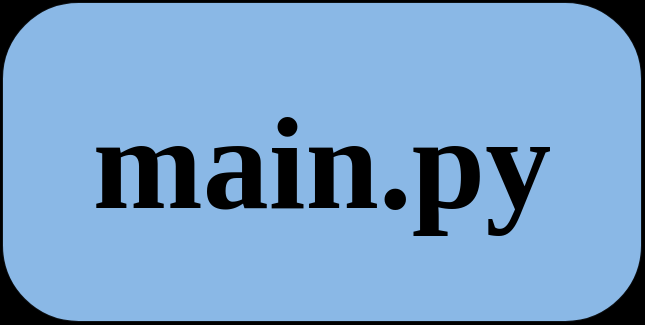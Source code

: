 <mxfile version="14.2.6" type="github">
  <diagram id="Axaw1c1yG8BHVxGf_41Q" name="System overview">
    <mxGraphModel dx="6589" dy="3461" grid="1" gridSize="10" guides="1" tooltips="1" connect="1" arrows="1" fold="1" page="1" pageScale="1" pageWidth="2336" pageHeight="1654" background="#000000" math="0" shadow="0">
      <root>
        <mxCell id="0" />
        <mxCell id="1" parent="0" />
        <object label="&lt;b style=&quot;font-size: 66px;&quot;&gt;%Module%&lt;br style=&quot;font-size: 66px;&quot;&gt;&lt;/b&gt;" Module="main.py" Input_1="" Input_2="" Output_1="" Output_2="" placeholders="1" Comments="" id="fk-Ki8HbiVKFgRnxKCto-11">
          <mxCell style="rounded=1;whiteSpace=wrap;html=1;fontSize=66;fontFamily=Verdana;fillColor=#99CCFF;glass=0;shadow=0;sketch=0;strokeWidth=1;arcSize=24;opacity=90;" vertex="1" parent="1">
            <mxGeometry x="920" y="760" width="320" height="160" as="geometry" />
          </mxCell>
        </object>
      </root>
    </mxGraphModel>
  </diagram>
</mxfile>
